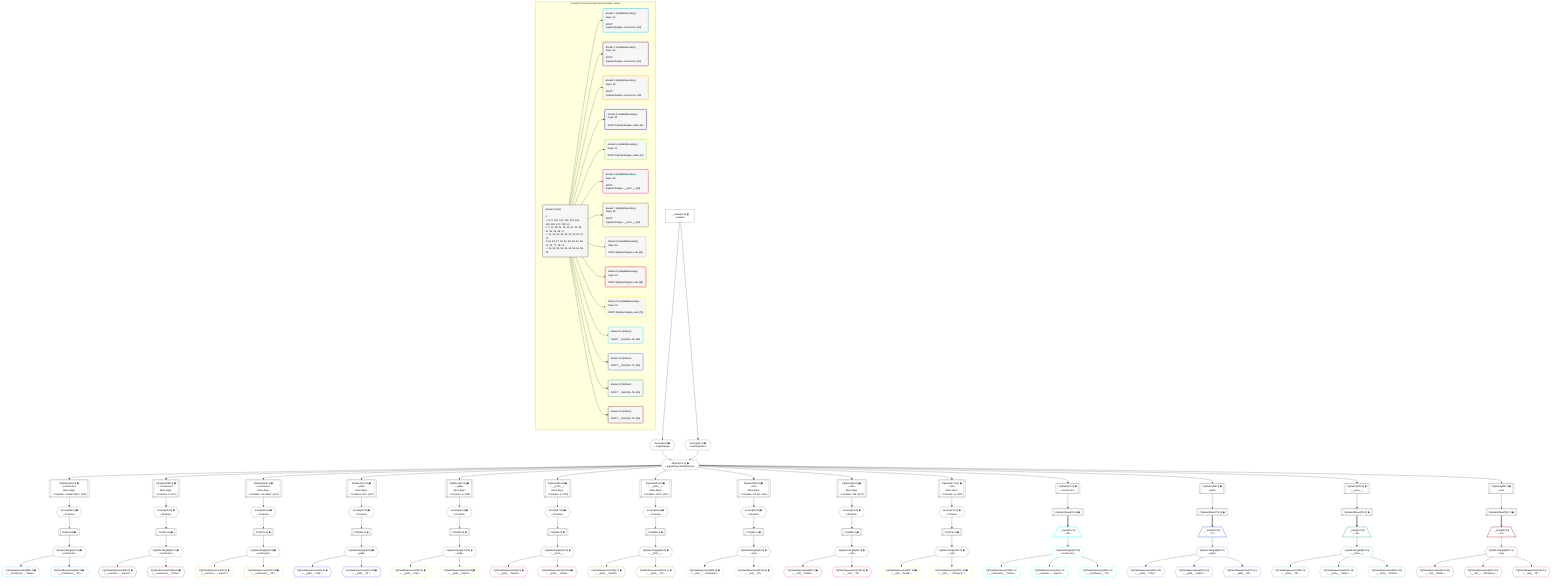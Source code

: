 %%{init: {'themeVariables': { 'fontSize': '12px'}}}%%
graph TD
    classDef path fill:#eee,stroke:#000,color:#000
    classDef plan fill:#fff,stroke-width:1px,color:#000
    classDef itemplan fill:#fff,stroke-width:2px,color:#000
    classDef unbatchedplan fill:#dff,stroke-width:1px,color:#000
    classDef sideeffectplan fill:#fcc,stroke-width:2px,color:#000
    classDef bucket fill:#f6f6f6,color:#000,stroke-width:2px,text-align:left

    subgraph "Buckets for queries/v4/js-reserved-table-names"
    Bucket0("Bucket 0 (root)<br /><br />1: <br />ᐳ: 8, 9, 120, 121, 122, 123, 124, 125, 126, 127, 128, 10<br />2: 7, 12, 18, 24, 29, 32, 37, 42, 45, 51, 56, 59, 65, 71<br />ᐳ: 14, 20, 26, 34, 39, 47, 53, 61, 67, 73<br />3: 15, 21, 27, 35, 40, 48, 54, 62, 68, 74, 76, 77, 78, 79<br />ᐳ: 16, 22, 28, 36, 41, 49, 55, 63, 69, 75"):::bucket
    Bucket1("Bucket 1 (nullableBoundary)<br />Deps: 16<br /><br />ROOT PgSelectSingleᐸconstructorᐳ[16]"):::bucket
    Bucket2("Bucket 2 (nullableBoundary)<br />Deps: 22<br /><br />ROOT PgSelectSingleᐸconstructorᐳ[22]"):::bucket
    Bucket3("Bucket 3 (nullableBoundary)<br />Deps: 28<br /><br />ROOT PgSelectSingleᐸconstructorᐳ[28]"):::bucket
    Bucket4("Bucket 4 (nullableBoundary)<br />Deps: 36<br /><br />ROOT PgSelectSingleᐸyieldᐳ[36]"):::bucket
    Bucket5("Bucket 5 (nullableBoundary)<br />Deps: 41<br /><br />ROOT PgSelectSingleᐸyieldᐳ[41]"):::bucket
    Bucket6("Bucket 6 (nullableBoundary)<br />Deps: 49<br /><br />ROOT PgSelectSingleᐸ__proto__ᐳ[49]"):::bucket
    Bucket7("Bucket 7 (nullableBoundary)<br />Deps: 55<br /><br />ROOT PgSelectSingleᐸ__proto__ᐳ[55]"):::bucket
    Bucket8("Bucket 8 (nullableBoundary)<br />Deps: 63<br /><br />ROOT PgSelectSingleᐸnullᐳ[63]"):::bucket
    Bucket9("Bucket 9 (nullableBoundary)<br />Deps: 69<br /><br />ROOT PgSelectSingleᐸnullᐳ[69]"):::bucket
    Bucket10("Bucket 10 (nullableBoundary)<br />Deps: 75<br /><br />ROOT PgSelectSingleᐸnullᐳ[75]"):::bucket
    Bucket11("Bucket 11 (listItem)<br /><br />ROOT __Item{11}ᐸ76ᐳ[80]"):::bucket
    Bucket12("Bucket 12 (listItem)<br /><br />ROOT __Item{12}ᐸ77ᐳ[82]"):::bucket
    Bucket13("Bucket 13 (listItem)<br /><br />ROOT __Item{13}ᐸ78ᐳ[84]"):::bucket
    Bucket14("Bucket 14 (listItem)<br /><br />ROOT __Item{14}ᐸ79ᐳ[86]"):::bucket
    end
    Bucket0 --> Bucket1 & Bucket2 & Bucket3 & Bucket4 & Bucket5 & Bucket6 & Bucket7 & Bucket8 & Bucket9 & Bucket10 & Bucket11 & Bucket12 & Bucket13 & Bucket14

    %% plan dependencies
    Object10{{"Object[10∈0] ➊<br />ᐸ{pgSettings,withPgClient}ᐳ"}}:::plan
    Access8{{"Access[8∈0] ➊<br />ᐸ2.pgSettingsᐳ"}}:::plan
    Access9{{"Access[9∈0] ➊<br />ᐸ2.withPgClientᐳ"}}:::plan
    Access8 & Access9 --> Object10
    PgSelect12[["PgSelect[12∈0] ➊<br />ᐸconstructorᐳ<br />More deps:<br />- Constantᐸ'Copper Wire'ᐳ[120]"]]:::plan
    Object10 --> PgSelect12
    PgSelect18[["PgSelect[18∈0] ➊<br />ᐸconstructorᐳ<br />More deps:<br />- Constantᐸ2ᐳ[121]"]]:::plan
    Object10 --> PgSelect18
    PgSelect24[["PgSelect[24∈0] ➊<br />ᐸconstructorᐳ<br />More deps:<br />- Constantᐸ'Iron Mine'ᐳ[122]"]]:::plan
    Object10 --> PgSelect24
    PgSelect32[["PgSelect[32∈0] ➊<br />ᐸyieldᐳ<br />More deps:<br />- Constantᐸ'UK'ᐳ[123]"]]:::plan
    Object10 --> PgSelect32
    PgSelect37[["PgSelect[37∈0] ➊<br />ᐸyieldᐳ<br />More deps:<br />- Constantᐸ2ᐳ[121]"]]:::plan
    Object10 --> PgSelect37
    PgSelect45[["PgSelect[45∈0] ➊<br />ᐸ__proto__ᐳ<br />More deps:<br />- Constantᐸ1ᐳ[124]"]]:::plan
    Object10 --> PgSelect45
    PgSelect51[["PgSelect[51∈0] ➊<br />ᐸ__proto__ᐳ<br />More deps:<br />- Constantᐸ'VCS'ᐳ[125]"]]:::plan
    Object10 --> PgSelect51
    PgSelect59[["PgSelect[59∈0] ➊<br />ᐸnullᐳ<br />More deps:<br />- Constantᐸ'10 am'ᐳ[126]"]]:::plan
    Object10 --> PgSelect59
    PgSelect65[["PgSelect[65∈0] ➊<br />ᐸnullᐳ<br />More deps:<br />- Constantᐸ'flat'ᐳ[127]"]]:::plan
    Object10 --> PgSelect65
    PgSelect71[["PgSelect[71∈0] ➊<br />ᐸnullᐳ<br />More deps:<br />- Constantᐸ3ᐳ[128]"]]:::plan
    Object10 --> PgSelect71
    PgSelect7[["PgSelect[7∈0] ➊<br />ᐸconstructorᐳ"]]:::plan
    Object10 --> PgSelect7
    __Value2["__Value[2∈0] ➊<br />ᐸcontextᐳ"]:::plan
    __Value2 --> Access8
    __Value2 --> Access9
    Access14{{"Access[14∈0] ➊<br />ᐸ12.itemsᐳ"}}:::plan
    PgSelect12 --> Access14
    First15[["First[15∈0] ➊"]]:::plan
    Access14 --> First15
    PgSelectSingle16{{"PgSelectSingle[16∈0] ➊<br />ᐸconstructorᐳ"}}:::plan
    First15 --> PgSelectSingle16
    Access20{{"Access[20∈0] ➊<br />ᐸ18.itemsᐳ"}}:::plan
    PgSelect18 --> Access20
    First21[["First[21∈0] ➊"]]:::plan
    Access20 --> First21
    PgSelectSingle22{{"PgSelectSingle[22∈0] ➊<br />ᐸconstructorᐳ"}}:::plan
    First21 --> PgSelectSingle22
    Access26{{"Access[26∈0] ➊<br />ᐸ24.itemsᐳ"}}:::plan
    PgSelect24 --> Access26
    First27[["First[27∈0] ➊"]]:::plan
    Access26 --> First27
    PgSelectSingle28{{"PgSelectSingle[28∈0] ➊<br />ᐸconstructorᐳ"}}:::plan
    First27 --> PgSelectSingle28
    PgSelect29[["PgSelect[29∈0] ➊<br />ᐸyieldᐳ"]]:::plan
    Object10 --> PgSelect29
    Access34{{"Access[34∈0] ➊<br />ᐸ32.itemsᐳ"}}:::plan
    PgSelect32 --> Access34
    First35[["First[35∈0] ➊"]]:::plan
    Access34 --> First35
    PgSelectSingle36{{"PgSelectSingle[36∈0] ➊<br />ᐸyieldᐳ"}}:::plan
    First35 --> PgSelectSingle36
    Access39{{"Access[39∈0] ➊<br />ᐸ37.itemsᐳ"}}:::plan
    PgSelect37 --> Access39
    First40[["First[40∈0] ➊"]]:::plan
    Access39 --> First40
    PgSelectSingle41{{"PgSelectSingle[41∈0] ➊<br />ᐸyieldᐳ"}}:::plan
    First40 --> PgSelectSingle41
    PgSelect42[["PgSelect[42∈0] ➊<br />ᐸ__proto__ᐳ"]]:::plan
    Object10 --> PgSelect42
    Access47{{"Access[47∈0] ➊<br />ᐸ45.itemsᐳ"}}:::plan
    PgSelect45 --> Access47
    First48[["First[48∈0] ➊"]]:::plan
    Access47 --> First48
    PgSelectSingle49{{"PgSelectSingle[49∈0] ➊<br />ᐸ__proto__ᐳ"}}:::plan
    First48 --> PgSelectSingle49
    Access53{{"Access[53∈0] ➊<br />ᐸ51.itemsᐳ"}}:::plan
    PgSelect51 --> Access53
    First54[["First[54∈0] ➊"]]:::plan
    Access53 --> First54
    PgSelectSingle55{{"PgSelectSingle[55∈0] ➊<br />ᐸ__proto__ᐳ"}}:::plan
    First54 --> PgSelectSingle55
    PgSelect56[["PgSelect[56∈0] ➊<br />ᐸnullᐳ"]]:::plan
    Object10 --> PgSelect56
    Access61{{"Access[61∈0] ➊<br />ᐸ59.itemsᐳ"}}:::plan
    PgSelect59 --> Access61
    First62[["First[62∈0] ➊"]]:::plan
    Access61 --> First62
    PgSelectSingle63{{"PgSelectSingle[63∈0] ➊<br />ᐸnullᐳ"}}:::plan
    First62 --> PgSelectSingle63
    Access67{{"Access[67∈0] ➊<br />ᐸ65.itemsᐳ"}}:::plan
    PgSelect65 --> Access67
    First68[["First[68∈0] ➊"]]:::plan
    Access67 --> First68
    PgSelectSingle69{{"PgSelectSingle[69∈0] ➊<br />ᐸnullᐳ"}}:::plan
    First68 --> PgSelectSingle69
    Access73{{"Access[73∈0] ➊<br />ᐸ71.itemsᐳ"}}:::plan
    PgSelect71 --> Access73
    First74[["First[74∈0] ➊"]]:::plan
    Access73 --> First74
    PgSelectSingle75{{"PgSelectSingle[75∈0] ➊<br />ᐸnullᐳ"}}:::plan
    First74 --> PgSelectSingle75
    PgSelectRows76[["PgSelectRows[76∈0] ➊"]]:::plan
    PgSelect7 --> PgSelectRows76
    PgSelectRows77[["PgSelectRows[77∈0] ➊"]]:::plan
    PgSelect29 --> PgSelectRows77
    PgSelectRows78[["PgSelectRows[78∈0] ➊"]]:::plan
    PgSelect42 --> PgSelectRows78
    PgSelectRows79[["PgSelectRows[79∈0] ➊"]]:::plan
    PgSelect56 --> PgSelectRows79
    PgClassExpression88{{"PgClassExpression[88∈1] ➊<br />ᐸ__constructor__.”name”ᐳ"}}:::plan
    PgSelectSingle16 --> PgClassExpression88
    PgClassExpression98{{"PgClassExpression[98∈1] ➊<br />ᐸ__constructor__.”id”ᐳ"}}:::plan
    PgSelectSingle16 --> PgClassExpression98
    PgClassExpression89{{"PgClassExpression[89∈2] ➊<br />ᐸ__construc..._.”export”ᐳ"}}:::plan
    PgSelectSingle22 --> PgClassExpression89
    PgClassExpression99{{"PgClassExpression[99∈2] ➊<br />ᐸ__constructor__.”name”ᐳ"}}:::plan
    PgSelectSingle22 --> PgClassExpression99
    PgClassExpression90{{"PgClassExpression[90∈3] ➊<br />ᐸ__construc..._.”export”ᐳ"}}:::plan
    PgSelectSingle28 --> PgClassExpression90
    PgClassExpression100{{"PgClassExpression[100∈3] ➊<br />ᐸ__constructor__.”id”ᐳ"}}:::plan
    PgSelectSingle28 --> PgClassExpression100
    PgClassExpression91{{"PgClassExpression[91∈4] ➊<br />ᐸ__yield__.”crop”ᐳ"}}:::plan
    PgSelectSingle36 --> PgClassExpression91
    PgClassExpression101{{"PgClassExpression[101∈4] ➊<br />ᐸ__yield__.”id”ᐳ"}}:::plan
    PgSelectSingle36 --> PgClassExpression101
    PgClassExpression92{{"PgClassExpression[92∈5] ➊<br />ᐸ__yield__.”crop”ᐳ"}}:::plan
    PgSelectSingle41 --> PgClassExpression92
    PgClassExpression102{{"PgClassExpression[102∈5] ➊<br />ᐸ__yield__.”export”ᐳ"}}:::plan
    PgSelectSingle41 --> PgClassExpression102
    PgClassExpression93{{"PgClassExpression[93∈6] ➊<br />ᐸ__proto__.”brand”ᐳ"}}:::plan
    PgSelectSingle49 --> PgClassExpression93
    PgClassExpression103{{"PgClassExpression[103∈6] ➊<br />ᐸ__proto__.”name”ᐳ"}}:::plan
    PgSelectSingle49 --> PgClassExpression103
    PgClassExpression94{{"PgClassExpression[94∈7] ➊<br />ᐸ__proto__.”brand”ᐳ"}}:::plan
    PgSelectSingle55 --> PgClassExpression94
    PgClassExpression104{{"PgClassExpression[104∈7] ➊<br />ᐸ__proto__.”id”ᐳ"}}:::plan
    PgSelectSingle55 --> PgClassExpression104
    PgClassExpression95{{"PgClassExpression[95∈8] ➊<br />ᐸ__null__.”...nProperty”ᐳ"}}:::plan
    PgSelectSingle63 --> PgClassExpression95
    PgClassExpression105{{"PgClassExpression[105∈8] ➊<br />ᐸ__null__.”id”ᐳ"}}:::plan
    PgSelectSingle63 --> PgClassExpression105
    PgClassExpression96{{"PgClassExpression[96∈9] ➊<br />ᐸ__null__.”break”ᐳ"}}:::plan
    PgSelectSingle69 --> PgClassExpression96
    PgClassExpression106{{"PgClassExpression[106∈9] ➊<br />ᐸ__null__.”id”ᐳ"}}:::plan
    PgSelectSingle69 --> PgClassExpression106
    PgClassExpression97{{"PgClassExpression[97∈10] ➊<br />ᐸ__null__.”break”ᐳ"}}:::plan
    PgSelectSingle75 --> PgClassExpression97
    PgClassExpression107{{"PgClassExpression[107∈10] ➊<br />ᐸ__null__.”...nProperty”ᐳ"}}:::plan
    PgSelectSingle75 --> PgClassExpression107
    __Item80[/"__Item[80∈11]<br />ᐸ76ᐳ"\]:::itemplan
    PgSelectRows76 ==> __Item80
    PgSelectSingle81{{"PgSelectSingle[81∈11]<br />ᐸconstructorᐳ"}}:::plan
    __Item80 --> PgSelectSingle81
    PgClassExpression108{{"PgClassExpression[108∈11]<br />ᐸ__constructor__.”name”ᐳ"}}:::plan
    PgSelectSingle81 --> PgClassExpression108
    PgClassExpression112{{"PgClassExpression[112∈11]<br />ᐸ__construc..._.”export”ᐳ"}}:::plan
    PgSelectSingle81 --> PgClassExpression112
    PgClassExpression116{{"PgClassExpression[116∈11]<br />ᐸ__constructor__.”id”ᐳ"}}:::plan
    PgSelectSingle81 --> PgClassExpression116
    __Item82[/"__Item[82∈12]<br />ᐸ77ᐳ"\]:::itemplan
    PgSelectRows77 ==> __Item82
    PgSelectSingle83{{"PgSelectSingle[83∈12]<br />ᐸyieldᐳ"}}:::plan
    __Item82 --> PgSelectSingle83
    PgClassExpression109{{"PgClassExpression[109∈12]<br />ᐸ__yield__.”crop”ᐳ"}}:::plan
    PgSelectSingle83 --> PgClassExpression109
    PgClassExpression113{{"PgClassExpression[113∈12]<br />ᐸ__yield__.”export”ᐳ"}}:::plan
    PgSelectSingle83 --> PgClassExpression113
    PgClassExpression117{{"PgClassExpression[117∈12]<br />ᐸ__yield__.”id”ᐳ"}}:::plan
    PgSelectSingle83 --> PgClassExpression117
    __Item84[/"__Item[84∈13]<br />ᐸ78ᐳ"\]:::itemplan
    PgSelectRows78 ==> __Item84
    PgSelectSingle85{{"PgSelectSingle[85∈13]<br />ᐸ__proto__ᐳ"}}:::plan
    __Item84 --> PgSelectSingle85
    PgClassExpression110{{"PgClassExpression[110∈13]<br />ᐸ__proto__.”id”ᐳ"}}:::plan
    PgSelectSingle85 --> PgClassExpression110
    PgClassExpression114{{"PgClassExpression[114∈13]<br />ᐸ__proto__.”name”ᐳ"}}:::plan
    PgSelectSingle85 --> PgClassExpression114
    PgClassExpression118{{"PgClassExpression[118∈13]<br />ᐸ__proto__.”brand”ᐳ"}}:::plan
    PgSelectSingle85 --> PgClassExpression118
    __Item86[/"__Item[86∈14]<br />ᐸ79ᐳ"\]:::itemplan
    PgSelectRows79 ==> __Item86
    PgSelectSingle87{{"PgSelectSingle[87∈14]<br />ᐸnullᐳ"}}:::plan
    __Item86 --> PgSelectSingle87
    PgClassExpression111{{"PgClassExpression[111∈14]<br />ᐸ__null__.”break”ᐳ"}}:::plan
    PgSelectSingle87 --> PgClassExpression111
    PgClassExpression115{{"PgClassExpression[115∈14]<br />ᐸ__null__.”...nProperty”ᐳ"}}:::plan
    PgSelectSingle87 --> PgClassExpression115
    PgClassExpression119{{"PgClassExpression[119∈14]<br />ᐸ__null__.”id”ᐳ"}}:::plan
    PgSelectSingle87 --> PgClassExpression119

    %% define steps
    classDef bucket0 stroke:#696969
    class Bucket0,__Value2,PgSelect7,Access8,Access9,Object10,PgSelect12,Access14,First15,PgSelectSingle16,PgSelect18,Access20,First21,PgSelectSingle22,PgSelect24,Access26,First27,PgSelectSingle28,PgSelect29,PgSelect32,Access34,First35,PgSelectSingle36,PgSelect37,Access39,First40,PgSelectSingle41,PgSelect42,PgSelect45,Access47,First48,PgSelectSingle49,PgSelect51,Access53,First54,PgSelectSingle55,PgSelect56,PgSelect59,Access61,First62,PgSelectSingle63,PgSelect65,Access67,First68,PgSelectSingle69,PgSelect71,Access73,First74,PgSelectSingle75,PgSelectRows76,PgSelectRows77,PgSelectRows78,PgSelectRows79 bucket0
    classDef bucket1 stroke:#00bfff
    class Bucket1,PgClassExpression88,PgClassExpression98 bucket1
    classDef bucket2 stroke:#7f007f
    class Bucket2,PgClassExpression89,PgClassExpression99 bucket2
    classDef bucket3 stroke:#ffa500
    class Bucket3,PgClassExpression90,PgClassExpression100 bucket3
    classDef bucket4 stroke:#0000ff
    class Bucket4,PgClassExpression91,PgClassExpression101 bucket4
    classDef bucket5 stroke:#7fff00
    class Bucket5,PgClassExpression92,PgClassExpression102 bucket5
    classDef bucket6 stroke:#ff1493
    class Bucket6,PgClassExpression93,PgClassExpression103 bucket6
    classDef bucket7 stroke:#808000
    class Bucket7,PgClassExpression94,PgClassExpression104 bucket7
    classDef bucket8 stroke:#dda0dd
    class Bucket8,PgClassExpression95,PgClassExpression105 bucket8
    classDef bucket9 stroke:#ff0000
    class Bucket9,PgClassExpression96,PgClassExpression106 bucket9
    classDef bucket10 stroke:#ffff00
    class Bucket10,PgClassExpression97,PgClassExpression107 bucket10
    classDef bucket11 stroke:#00ffff
    class Bucket11,__Item80,PgSelectSingle81,PgClassExpression108,PgClassExpression112,PgClassExpression116 bucket11
    classDef bucket12 stroke:#4169e1
    class Bucket12,__Item82,PgSelectSingle83,PgClassExpression109,PgClassExpression113,PgClassExpression117 bucket12
    classDef bucket13 stroke:#3cb371
    class Bucket13,__Item84,PgSelectSingle85,PgClassExpression110,PgClassExpression114,PgClassExpression118 bucket13
    classDef bucket14 stroke:#a52a2a
    class Bucket14,__Item86,PgSelectSingle87,PgClassExpression111,PgClassExpression115,PgClassExpression119 bucket14